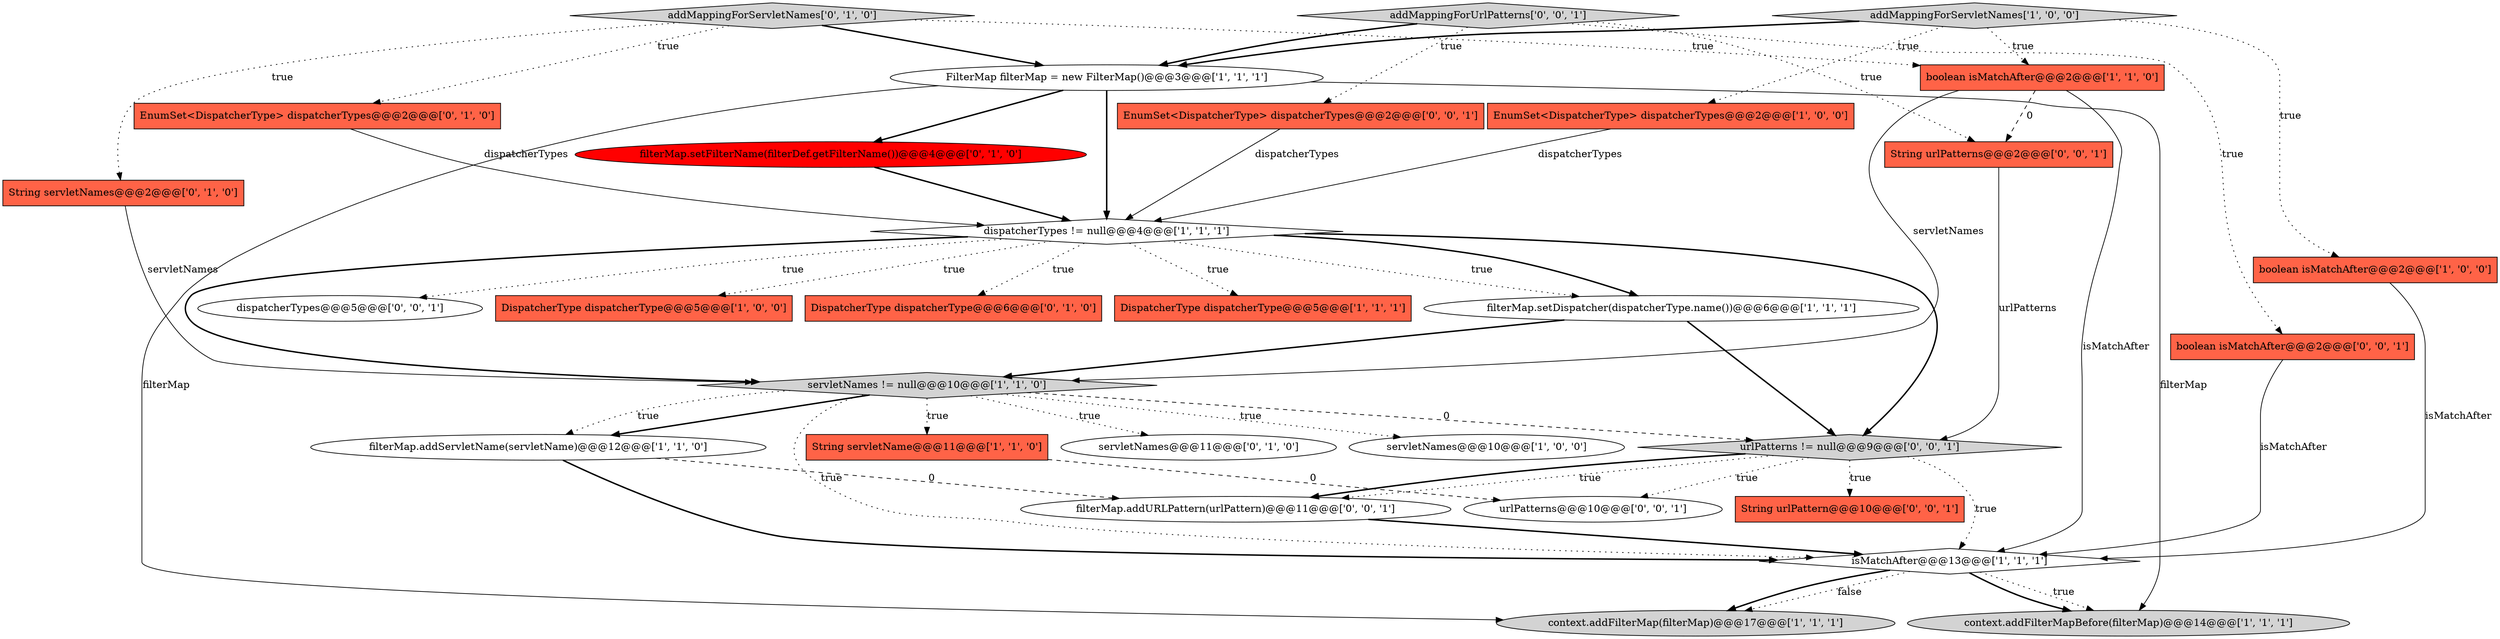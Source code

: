 digraph {
25 [style = filled, label = "EnumSet<DispatcherType> dispatcherTypes@@@2@@@['0', '0', '1']", fillcolor = tomato, shape = box image = "AAA0AAABBB3BBB"];
30 [style = filled, label = "addMappingForUrlPatterns['0', '0', '1']", fillcolor = lightgray, shape = diamond image = "AAA0AAABBB3BBB"];
21 [style = filled, label = "addMappingForServletNames['0', '1', '0']", fillcolor = lightgray, shape = diamond image = "AAA0AAABBB2BBB"];
12 [style = filled, label = "filterMap.setDispatcher(dispatcherType.name())@@@6@@@['1', '1', '1']", fillcolor = white, shape = ellipse image = "AAA0AAABBB1BBB"];
7 [style = filled, label = "filterMap.addServletName(servletName)@@@12@@@['1', '1', '0']", fillcolor = white, shape = ellipse image = "AAA0AAABBB1BBB"];
6 [style = filled, label = "context.addFilterMap(filterMap)@@@17@@@['1', '1', '1']", fillcolor = lightgray, shape = ellipse image = "AAA0AAABBB1BBB"];
13 [style = filled, label = "servletNames != null@@@10@@@['1', '1', '0']", fillcolor = lightgray, shape = diamond image = "AAA0AAABBB1BBB"];
17 [style = filled, label = "servletNames@@@11@@@['0', '1', '0']", fillcolor = white, shape = ellipse image = "AAA0AAABBB2BBB"];
4 [style = filled, label = "FilterMap filterMap = new FilterMap()@@@3@@@['1', '1', '1']", fillcolor = white, shape = ellipse image = "AAA0AAABBB1BBB"];
3 [style = filled, label = "DispatcherType dispatcherType@@@5@@@['1', '1', '1']", fillcolor = tomato, shape = box image = "AAA0AAABBB1BBB"];
27 [style = filled, label = "String urlPatterns@@@2@@@['0', '0', '1']", fillcolor = tomato, shape = box image = "AAA0AAABBB3BBB"];
18 [style = filled, label = "String servletNames@@@2@@@['0', '1', '0']", fillcolor = tomato, shape = box image = "AAA0AAABBB2BBB"];
5 [style = filled, label = "servletNames@@@10@@@['1', '0', '0']", fillcolor = white, shape = ellipse image = "AAA0AAABBB1BBB"];
10 [style = filled, label = "boolean isMatchAfter@@@2@@@['1', '1', '0']", fillcolor = tomato, shape = box image = "AAA0AAABBB1BBB"];
29 [style = filled, label = "urlPatterns@@@10@@@['0', '0', '1']", fillcolor = white, shape = ellipse image = "AAA0AAABBB3BBB"];
11 [style = filled, label = "context.addFilterMapBefore(filterMap)@@@14@@@['1', '1', '1']", fillcolor = lightgray, shape = ellipse image = "AAA0AAABBB1BBB"];
16 [style = filled, label = "EnumSet<DispatcherType> dispatcherTypes@@@2@@@['0', '1', '0']", fillcolor = tomato, shape = box image = "AAA0AAABBB2BBB"];
23 [style = filled, label = "filterMap.addURLPattern(urlPattern)@@@11@@@['0', '0', '1']", fillcolor = white, shape = ellipse image = "AAA0AAABBB3BBB"];
14 [style = filled, label = "isMatchAfter@@@13@@@['1', '1', '1']", fillcolor = white, shape = diamond image = "AAA0AAABBB1BBB"];
26 [style = filled, label = "String urlPattern@@@10@@@['0', '0', '1']", fillcolor = tomato, shape = box image = "AAA0AAABBB3BBB"];
1 [style = filled, label = "addMappingForServletNames['1', '0', '0']", fillcolor = lightgray, shape = diamond image = "AAA0AAABBB1BBB"];
28 [style = filled, label = "dispatcherTypes@@@5@@@['0', '0', '1']", fillcolor = white, shape = ellipse image = "AAA0AAABBB3BBB"];
2 [style = filled, label = "EnumSet<DispatcherType> dispatcherTypes@@@2@@@['1', '0', '0']", fillcolor = tomato, shape = box image = "AAA0AAABBB1BBB"];
15 [style = filled, label = "String servletName@@@11@@@['1', '1', '0']", fillcolor = tomato, shape = box image = "AAA0AAABBB1BBB"];
0 [style = filled, label = "DispatcherType dispatcherType@@@5@@@['1', '0', '0']", fillcolor = tomato, shape = box image = "AAA0AAABBB1BBB"];
20 [style = filled, label = "DispatcherType dispatcherType@@@6@@@['0', '1', '0']", fillcolor = tomato, shape = box image = "AAA0AAABBB2BBB"];
24 [style = filled, label = "urlPatterns != null@@@9@@@['0', '0', '1']", fillcolor = lightgray, shape = diamond image = "AAA0AAABBB3BBB"];
22 [style = filled, label = "boolean isMatchAfter@@@2@@@['0', '0', '1']", fillcolor = tomato, shape = box image = "AAA0AAABBB3BBB"];
8 [style = filled, label = "dispatcherTypes != null@@@4@@@['1', '1', '1']", fillcolor = white, shape = diamond image = "AAA0AAABBB1BBB"];
9 [style = filled, label = "boolean isMatchAfter@@@2@@@['1', '0', '0']", fillcolor = tomato, shape = box image = "AAA0AAABBB1BBB"];
19 [style = filled, label = "filterMap.setFilterName(filterDef.getFilterName())@@@4@@@['0', '1', '0']", fillcolor = red, shape = ellipse image = "AAA1AAABBB2BBB"];
13->17 [style = dotted, label="true"];
8->28 [style = dotted, label="true"];
1->4 [style = bold, label=""];
18->13 [style = solid, label="servletNames"];
1->10 [style = dotted, label="true"];
7->23 [style = dashed, label="0"];
24->14 [style = dotted, label="true"];
21->18 [style = dotted, label="true"];
30->27 [style = dotted, label="true"];
4->6 [style = solid, label="filterMap"];
24->29 [style = dotted, label="true"];
4->19 [style = bold, label=""];
13->5 [style = dotted, label="true"];
15->29 [style = dashed, label="0"];
16->8 [style = solid, label="dispatcherTypes"];
13->7 [style = dotted, label="true"];
21->10 [style = dotted, label="true"];
12->24 [style = bold, label=""];
10->27 [style = dashed, label="0"];
8->3 [style = dotted, label="true"];
19->8 [style = bold, label=""];
10->14 [style = solid, label="isMatchAfter"];
7->14 [style = bold, label=""];
23->14 [style = bold, label=""];
12->13 [style = bold, label=""];
13->24 [style = dashed, label="0"];
2->8 [style = solid, label="dispatcherTypes"];
8->12 [style = dotted, label="true"];
14->6 [style = dotted, label="false"];
24->23 [style = dotted, label="true"];
30->25 [style = dotted, label="true"];
10->13 [style = solid, label="servletNames"];
24->26 [style = dotted, label="true"];
13->7 [style = bold, label=""];
30->4 [style = bold, label=""];
1->9 [style = dotted, label="true"];
27->24 [style = solid, label="urlPatterns"];
4->11 [style = solid, label="filterMap"];
9->14 [style = solid, label="isMatchAfter"];
4->8 [style = bold, label=""];
14->11 [style = dotted, label="true"];
22->14 [style = solid, label="isMatchAfter"];
8->0 [style = dotted, label="true"];
13->15 [style = dotted, label="true"];
25->8 [style = solid, label="dispatcherTypes"];
8->20 [style = dotted, label="true"];
21->16 [style = dotted, label="true"];
1->2 [style = dotted, label="true"];
13->14 [style = dotted, label="true"];
30->22 [style = dotted, label="true"];
14->11 [style = bold, label=""];
14->6 [style = bold, label=""];
8->12 [style = bold, label=""];
8->13 [style = bold, label=""];
21->4 [style = bold, label=""];
24->23 [style = bold, label=""];
8->24 [style = bold, label=""];
}
